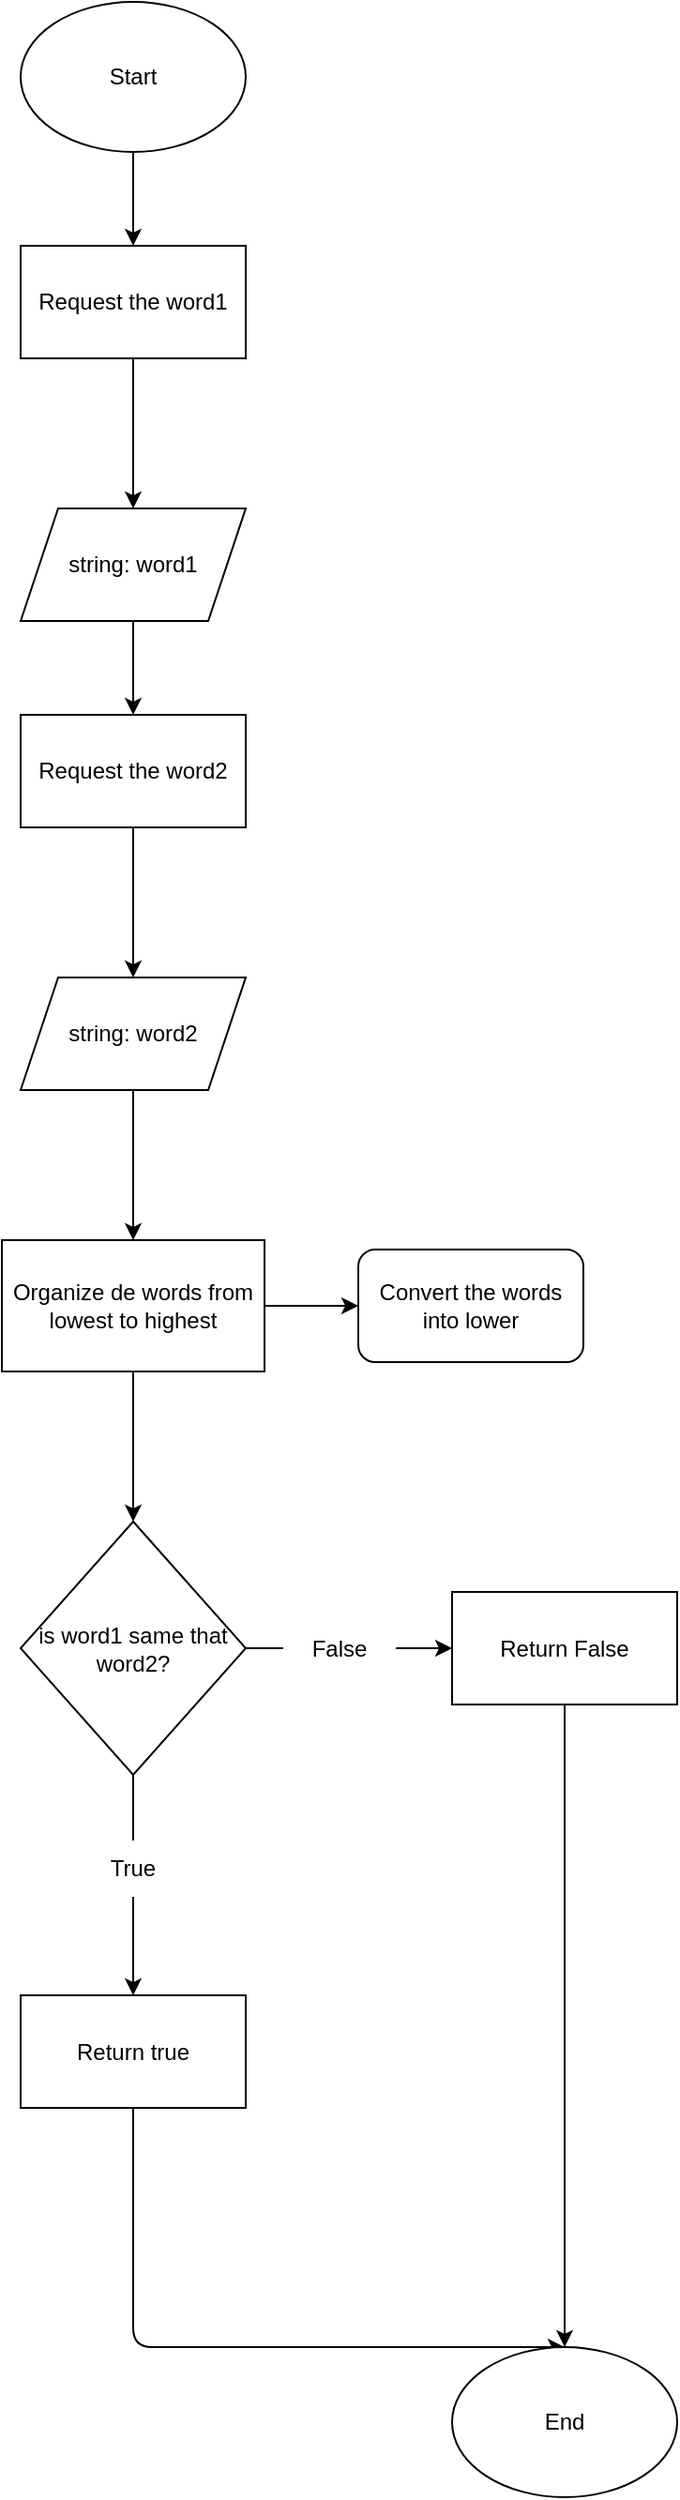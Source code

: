 <mxfile>
    <diagram id="2DBa2Xeorhb14upJSCdP" name="Page-1">
        <mxGraphModel dx="3380" dy="1746" grid="1" gridSize="10" guides="1" tooltips="1" connect="1" arrows="1" fold="1" page="1" pageScale="1" pageWidth="2000" pageHeight="3600" math="0" shadow="0">
            <root>
                <mxCell id="0"/>
                <mxCell id="1" parent="0"/>
                <mxCell id="8" value="" style="edgeStyle=none;html=1;" edge="1" parent="1" source="2" target="7">
                    <mxGeometry relative="1" as="geometry"/>
                </mxCell>
                <mxCell id="2" value="Start" style="ellipse;whiteSpace=wrap;html=1;" vertex="1" parent="1">
                    <mxGeometry x="510" y="20" width="120" height="80" as="geometry"/>
                </mxCell>
                <mxCell id="16" value="" style="edgeStyle=none;html=1;" edge="1" parent="1" source="7" target="15">
                    <mxGeometry relative="1" as="geometry"/>
                </mxCell>
                <mxCell id="7" value="Request the word1" style="whiteSpace=wrap;html=1;" vertex="1" parent="1">
                    <mxGeometry x="510" y="150" width="120" height="60" as="geometry"/>
                </mxCell>
                <mxCell id="22" value="" style="edgeStyle=none;html=1;" edge="1" parent="1" source="11" target="13">
                    <mxGeometry relative="1" as="geometry"/>
                </mxCell>
                <mxCell id="24" value="" style="edgeStyle=none;html=1;" edge="1" parent="1" source="11" target="23">
                    <mxGeometry relative="1" as="geometry"/>
                </mxCell>
                <mxCell id="11" value="Organize de words from lowest to highest" style="whiteSpace=wrap;html=1;" vertex="1" parent="1">
                    <mxGeometry x="500" y="680" width="140" height="70" as="geometry"/>
                </mxCell>
                <mxCell id="13" value="Convert the words into lower" style="rounded=1;whiteSpace=wrap;html=1;" vertex="1" parent="1">
                    <mxGeometry x="690" y="685" width="120" height="60" as="geometry"/>
                </mxCell>
                <mxCell id="20" value="" style="edgeStyle=none;html=1;" edge="1" parent="1" source="15" target="18">
                    <mxGeometry relative="1" as="geometry"/>
                </mxCell>
                <mxCell id="15" value="string: word1" style="shape=parallelogram;perimeter=parallelogramPerimeter;whiteSpace=wrap;html=1;fixedSize=1;" vertex="1" parent="1">
                    <mxGeometry x="510" y="290" width="120" height="60" as="geometry"/>
                </mxCell>
                <mxCell id="17" value="" style="edgeStyle=none;html=1;" edge="1" parent="1" source="18" target="19">
                    <mxGeometry relative="1" as="geometry"/>
                </mxCell>
                <mxCell id="18" value="Request the word2" style="whiteSpace=wrap;html=1;" vertex="1" parent="1">
                    <mxGeometry x="510" y="400" width="120" height="60" as="geometry"/>
                </mxCell>
                <mxCell id="21" value="" style="edgeStyle=none;html=1;" edge="1" parent="1" source="19" target="11">
                    <mxGeometry relative="1" as="geometry"/>
                </mxCell>
                <mxCell id="19" value="string: word2" style="shape=parallelogram;perimeter=parallelogramPerimeter;whiteSpace=wrap;html=1;fixedSize=1;" vertex="1" parent="1">
                    <mxGeometry x="510" y="540" width="120" height="60" as="geometry"/>
                </mxCell>
                <mxCell id="26" value="" style="edgeStyle=none;html=1;startArrow=none;" edge="1" parent="1" source="30" target="25">
                    <mxGeometry relative="1" as="geometry"/>
                </mxCell>
                <mxCell id="28" value="" style="edgeStyle=none;html=1;startArrow=none;" edge="1" parent="1" source="29" target="27">
                    <mxGeometry relative="1" as="geometry"/>
                </mxCell>
                <mxCell id="23" value="is word1 same that word2?" style="rhombus;whiteSpace=wrap;html=1;" vertex="1" parent="1">
                    <mxGeometry x="510" y="830" width="120" height="135" as="geometry"/>
                </mxCell>
                <mxCell id="35" style="edgeStyle=none;html=1;exitX=0.5;exitY=1;exitDx=0;exitDy=0;entryX=0.5;entryY=0;entryDx=0;entryDy=0;" edge="1" parent="1" source="25" target="33">
                    <mxGeometry relative="1" as="geometry">
                        <mxPoint x="720" y="1240" as="targetPoint"/>
                        <Array as="points">
                            <mxPoint x="800" y="1270"/>
                        </Array>
                    </mxGeometry>
                </mxCell>
                <mxCell id="25" value="Return False" style="whiteSpace=wrap;html=1;" vertex="1" parent="1">
                    <mxGeometry x="740" y="867.5" width="120" height="60" as="geometry"/>
                </mxCell>
                <mxCell id="34" style="edgeStyle=none;html=1;exitX=0.5;exitY=1;exitDx=0;exitDy=0;entryX=0.5;entryY=0;entryDx=0;entryDy=0;" edge="1" parent="1" source="27" target="33">
                    <mxGeometry relative="1" as="geometry">
                        <Array as="points">
                            <mxPoint x="570" y="1270"/>
                        </Array>
                    </mxGeometry>
                </mxCell>
                <mxCell id="27" value="Return true" style="whiteSpace=wrap;html=1;" vertex="1" parent="1">
                    <mxGeometry x="510" y="1082.5" width="120" height="60" as="geometry"/>
                </mxCell>
                <mxCell id="31" value="" style="edgeStyle=none;html=1;endArrow=none;" edge="1" parent="1" source="23" target="30">
                    <mxGeometry relative="1" as="geometry">
                        <mxPoint x="630" y="897.5" as="sourcePoint"/>
                        <mxPoint x="740" y="897.5" as="targetPoint"/>
                    </mxGeometry>
                </mxCell>
                <mxCell id="30" value="False" style="text;html=1;strokeColor=none;fillColor=none;align=center;verticalAlign=middle;whiteSpace=wrap;rounded=0;" vertex="1" parent="1">
                    <mxGeometry x="650" y="882.5" width="60" height="30" as="geometry"/>
                </mxCell>
                <mxCell id="32" value="" style="edgeStyle=none;html=1;endArrow=none;" edge="1" parent="1" source="23" target="29">
                    <mxGeometry relative="1" as="geometry">
                        <mxPoint x="570" y="965" as="sourcePoint"/>
                        <mxPoint x="570" y="1082.5" as="targetPoint"/>
                    </mxGeometry>
                </mxCell>
                <mxCell id="29" value="True" style="text;html=1;strokeColor=none;fillColor=none;align=center;verticalAlign=middle;whiteSpace=wrap;rounded=0;" vertex="1" parent="1">
                    <mxGeometry x="540" y="1000" width="60" height="30" as="geometry"/>
                </mxCell>
                <mxCell id="33" value="End" style="ellipse;whiteSpace=wrap;html=1;" vertex="1" parent="1">
                    <mxGeometry x="740" y="1270" width="120" height="80" as="geometry"/>
                </mxCell>
            </root>
        </mxGraphModel>
    </diagram>
</mxfile>